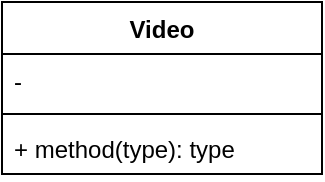 <mxfile version="20.8.13" type="device"><diagram id="C5RBs43oDa-KdzZeNtuy" name="Page-1"><mxGraphModel dx="714" dy="475" grid="1" gridSize="10" guides="1" tooltips="1" connect="1" arrows="1" fold="1" page="1" pageScale="1" pageWidth="827" pageHeight="1169" math="0" shadow="0"><root><mxCell id="WIyWlLk6GJQsqaUBKTNV-0"/><mxCell id="WIyWlLk6GJQsqaUBKTNV-1" parent="WIyWlLk6GJQsqaUBKTNV-0"/><mxCell id="fPD8VdR5LgUKuaVhIjdT-0" value="Video" style="swimlane;fontStyle=1;align=center;verticalAlign=top;childLayout=stackLayout;horizontal=1;startSize=26;horizontalStack=0;resizeParent=1;resizeParentMax=0;resizeLast=0;collapsible=1;marginBottom=0;" vertex="1" parent="WIyWlLk6GJQsqaUBKTNV-1"><mxGeometry x="330" y="300" width="160" height="86" as="geometry"/></mxCell><mxCell id="fPD8VdR5LgUKuaVhIjdT-1" value="- " style="text;strokeColor=none;fillColor=none;align=left;verticalAlign=top;spacingLeft=4;spacingRight=4;overflow=hidden;rotatable=0;points=[[0,0.5],[1,0.5]];portConstraint=eastwest;" vertex="1" parent="fPD8VdR5LgUKuaVhIjdT-0"><mxGeometry y="26" width="160" height="26" as="geometry"/></mxCell><mxCell id="fPD8VdR5LgUKuaVhIjdT-2" value="" style="line;strokeWidth=1;fillColor=none;align=left;verticalAlign=middle;spacingTop=-1;spacingLeft=3;spacingRight=3;rotatable=0;labelPosition=right;points=[];portConstraint=eastwest;strokeColor=inherit;" vertex="1" parent="fPD8VdR5LgUKuaVhIjdT-0"><mxGeometry y="52" width="160" height="8" as="geometry"/></mxCell><mxCell id="fPD8VdR5LgUKuaVhIjdT-3" value="+ method(type): type" style="text;strokeColor=none;fillColor=none;align=left;verticalAlign=top;spacingLeft=4;spacingRight=4;overflow=hidden;rotatable=0;points=[[0,0.5],[1,0.5]];portConstraint=eastwest;" vertex="1" parent="fPD8VdR5LgUKuaVhIjdT-0"><mxGeometry y="60" width="160" height="26" as="geometry"/></mxCell></root></mxGraphModel></diagram></mxfile>